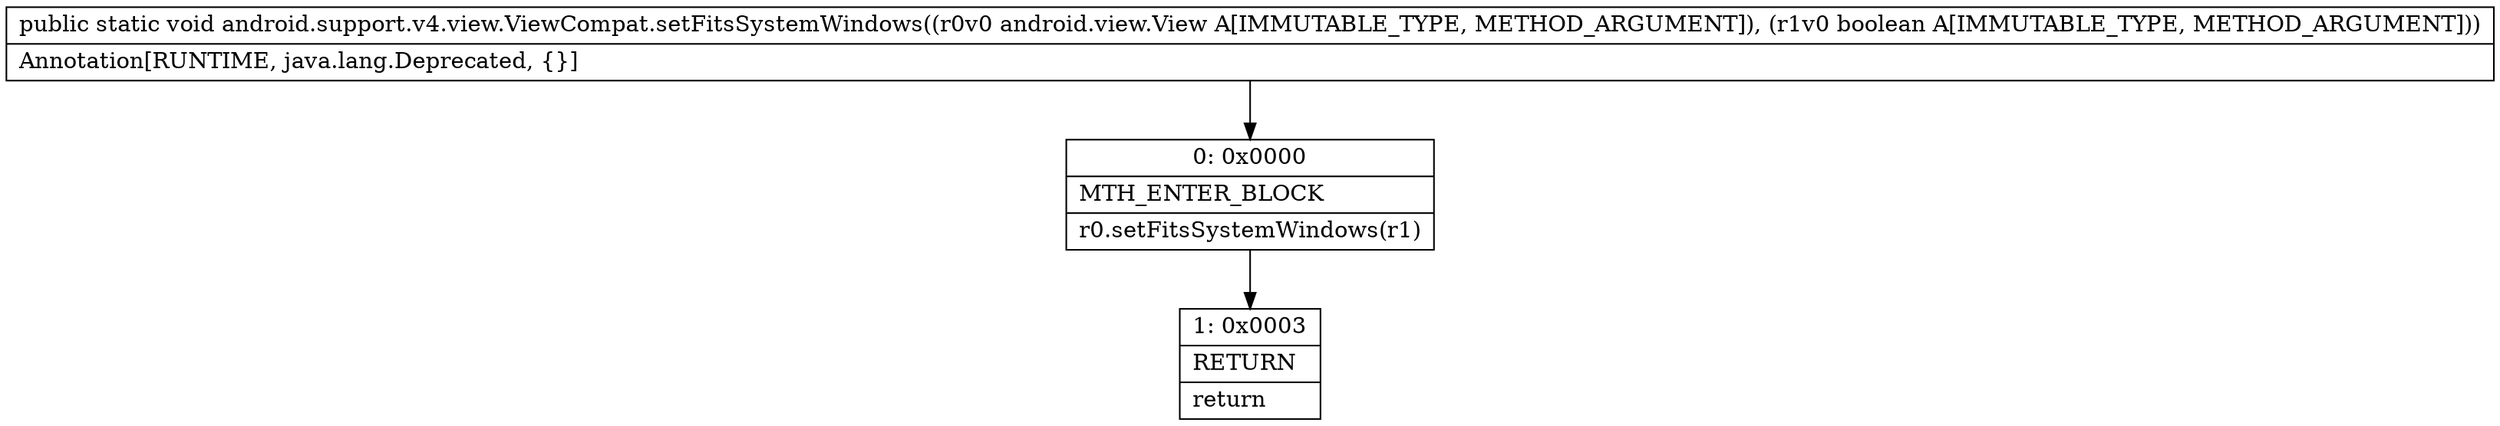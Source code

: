 digraph "CFG forandroid.support.v4.view.ViewCompat.setFitsSystemWindows(Landroid\/view\/View;Z)V" {
Node_0 [shape=record,label="{0\:\ 0x0000|MTH_ENTER_BLOCK\l|r0.setFitsSystemWindows(r1)\l}"];
Node_1 [shape=record,label="{1\:\ 0x0003|RETURN\l|return\l}"];
MethodNode[shape=record,label="{public static void android.support.v4.view.ViewCompat.setFitsSystemWindows((r0v0 android.view.View A[IMMUTABLE_TYPE, METHOD_ARGUMENT]), (r1v0 boolean A[IMMUTABLE_TYPE, METHOD_ARGUMENT]))  | Annotation[RUNTIME, java.lang.Deprecated, \{\}]\l}"];
MethodNode -> Node_0;
Node_0 -> Node_1;
}

